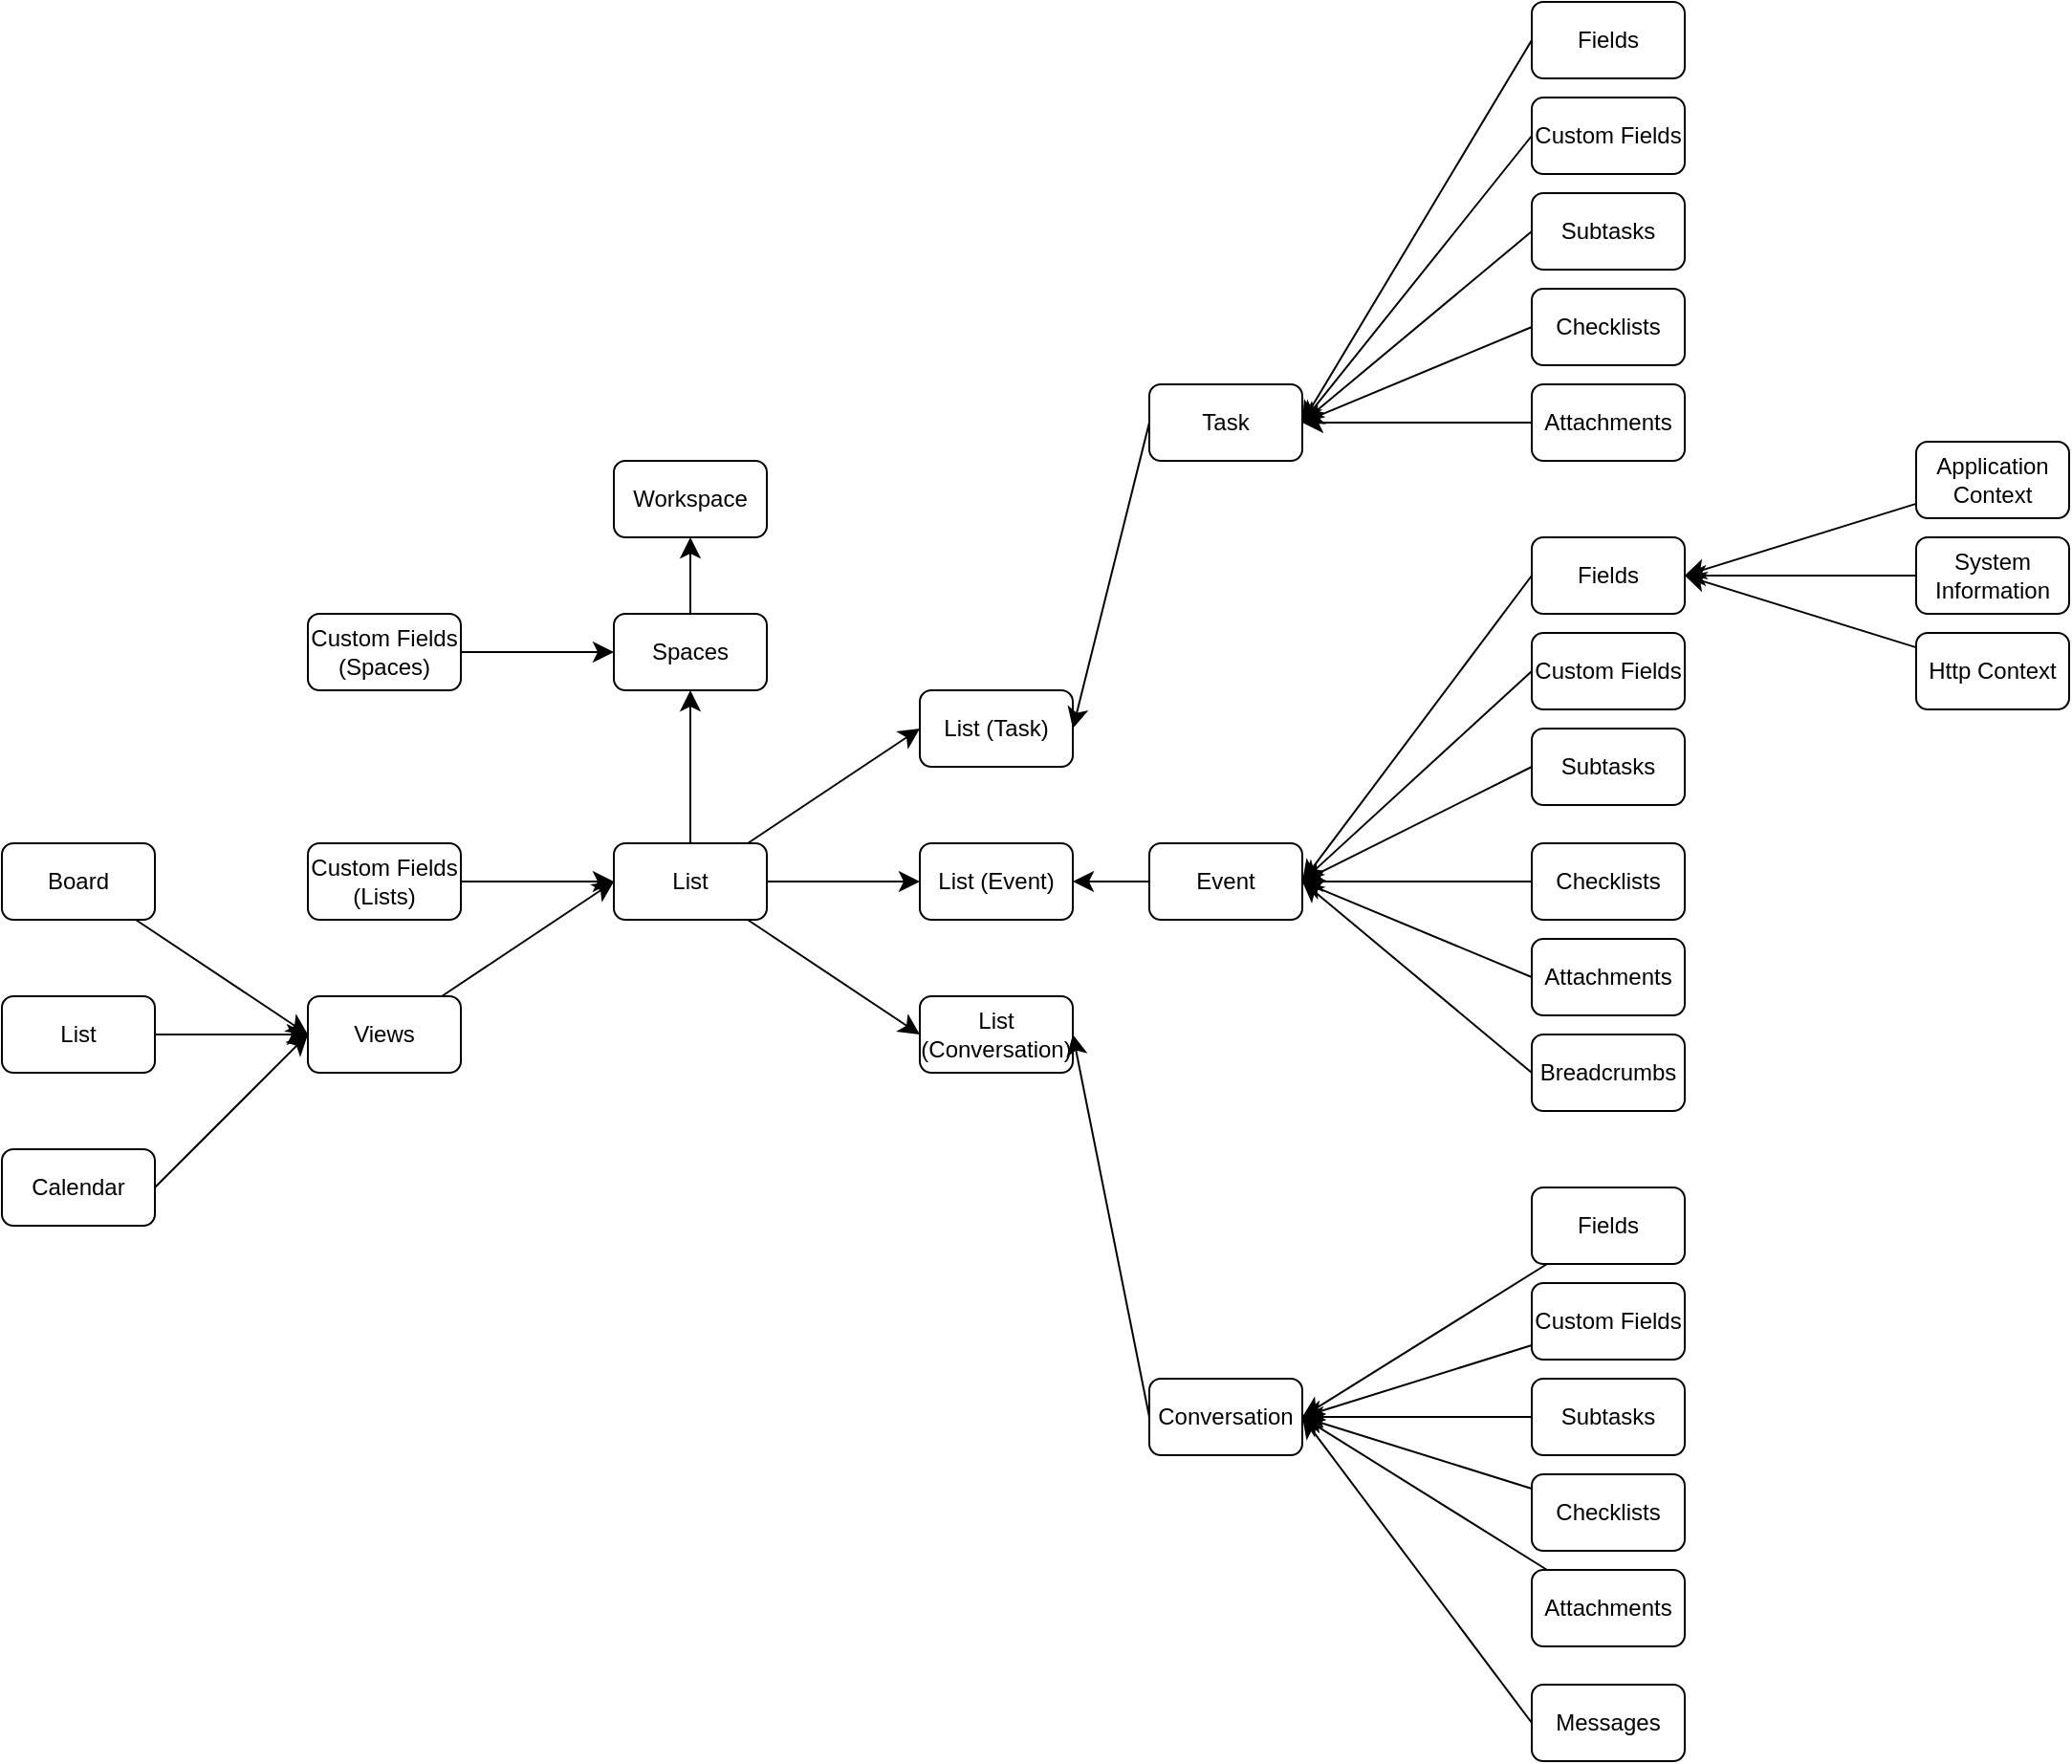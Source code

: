 <mxfile version="24.7.5" pages="2">
  <diagram name="microservice" id="yHiPSUOWMx64FFAEh2TY">
    <mxGraphModel dx="836" dy="555" grid="1" gridSize="10" guides="1" tooltips="1" connect="1" arrows="1" fold="1" page="1" pageScale="1" pageWidth="827" pageHeight="1169" background="none" math="0" shadow="0">
      <root>
        <mxCell id="0" />
        <mxCell id="1" parent="0" />
        <mxCell id="8cQgX7ALjEEfwTQjIhbu-21" style="edgeStyle=none;curved=1;rounded=0;orthogonalLoop=1;jettySize=auto;html=1;entryX=0.5;entryY=1;entryDx=0;entryDy=0;fontSize=12;startSize=8;endSize=8;" parent="1" source="8cQgX7ALjEEfwTQjIhbu-19" target="8cQgX7ALjEEfwTQjIhbu-20" edge="1">
          <mxGeometry relative="1" as="geometry" />
        </mxCell>
        <mxCell id="8cQgX7ALjEEfwTQjIhbu-19" value="Spaces" style="rounded=1;whiteSpace=wrap;html=1;" parent="1" vertex="1">
          <mxGeometry x="400" y="420" width="80" height="40" as="geometry" />
        </mxCell>
        <mxCell id="8cQgX7ALjEEfwTQjIhbu-20" value="Workspace" style="rounded=1;whiteSpace=wrap;html=1;" parent="1" vertex="1">
          <mxGeometry x="400" y="340" width="80" height="40" as="geometry" />
        </mxCell>
        <mxCell id="8cQgX7ALjEEfwTQjIhbu-22" value="List (Task)" style="rounded=1;whiteSpace=wrap;html=1;" parent="1" vertex="1">
          <mxGeometry x="560" y="460" width="80" height="40" as="geometry" />
        </mxCell>
        <mxCell id="8cQgX7ALjEEfwTQjIhbu-64" style="edgeStyle=none;curved=1;rounded=0;orthogonalLoop=1;jettySize=auto;html=1;entryX=0;entryY=0.5;entryDx=0;entryDy=0;fontSize=12;startSize=8;endSize=8;" parent="1" source="8cQgX7ALjEEfwTQjIhbu-25" target="8cQgX7ALjEEfwTQjIhbu-40" edge="1">
          <mxGeometry relative="1" as="geometry" />
        </mxCell>
        <mxCell id="8cQgX7ALjEEfwTQjIhbu-25" value="Views" style="rounded=1;whiteSpace=wrap;html=1;" parent="1" vertex="1">
          <mxGeometry x="240" y="620" width="80" height="40" as="geometry" />
        </mxCell>
        <mxCell id="8cQgX7ALjEEfwTQjIhbu-57" style="edgeStyle=none;curved=1;rounded=0;orthogonalLoop=1;jettySize=auto;html=1;fontSize=12;startSize=8;endSize=8;" parent="1" source="8cQgX7ALjEEfwTQjIhbu-27" target="8cQgX7ALjEEfwTQjIhbu-40" edge="1">
          <mxGeometry relative="1" as="geometry" />
        </mxCell>
        <mxCell id="8cQgX7ALjEEfwTQjIhbu-27" value="Custom Fields (Lists)" style="rounded=1;whiteSpace=wrap;html=1;" parent="1" vertex="1">
          <mxGeometry x="240" y="540" width="80" height="40" as="geometry" />
        </mxCell>
        <mxCell id="8cQgX7ALjEEfwTQjIhbu-37" value="List (Event)" style="rounded=1;whiteSpace=wrap;html=1;" parent="1" vertex="1">
          <mxGeometry x="560" y="540" width="80" height="40" as="geometry" />
        </mxCell>
        <mxCell id="8cQgX7ALjEEfwTQjIhbu-38" value="List (Conversation)" style="rounded=1;whiteSpace=wrap;html=1;" parent="1" vertex="1">
          <mxGeometry x="560" y="620" width="80" height="40" as="geometry" />
        </mxCell>
        <mxCell id="8cQgX7ALjEEfwTQjIhbu-41" style="edgeStyle=none;curved=1;rounded=0;orthogonalLoop=1;jettySize=auto;html=1;fontSize=12;startSize=8;endSize=8;" parent="1" source="8cQgX7ALjEEfwTQjIhbu-40" target="8cQgX7ALjEEfwTQjIhbu-19" edge="1">
          <mxGeometry relative="1" as="geometry" />
        </mxCell>
        <mxCell id="8cQgX7ALjEEfwTQjIhbu-42" style="edgeStyle=none;curved=1;rounded=0;orthogonalLoop=1;jettySize=auto;html=1;entryX=0;entryY=0.5;entryDx=0;entryDy=0;fontSize=12;startSize=8;endSize=8;" parent="1" source="8cQgX7ALjEEfwTQjIhbu-40" target="8cQgX7ALjEEfwTQjIhbu-22" edge="1">
          <mxGeometry relative="1" as="geometry" />
        </mxCell>
        <mxCell id="8cQgX7ALjEEfwTQjIhbu-43" style="edgeStyle=none;curved=1;rounded=0;orthogonalLoop=1;jettySize=auto;html=1;fontSize=12;startSize=8;endSize=8;" parent="1" source="8cQgX7ALjEEfwTQjIhbu-40" target="8cQgX7ALjEEfwTQjIhbu-37" edge="1">
          <mxGeometry relative="1" as="geometry" />
        </mxCell>
        <mxCell id="8cQgX7ALjEEfwTQjIhbu-44" style="edgeStyle=none;curved=1;rounded=0;orthogonalLoop=1;jettySize=auto;html=1;entryX=0;entryY=0.5;entryDx=0;entryDy=0;fontSize=12;startSize=8;endSize=8;" parent="1" source="8cQgX7ALjEEfwTQjIhbu-40" target="8cQgX7ALjEEfwTQjIhbu-38" edge="1">
          <mxGeometry relative="1" as="geometry" />
        </mxCell>
        <mxCell id="8cQgX7ALjEEfwTQjIhbu-40" value="List" style="rounded=1;whiteSpace=wrap;html=1;" parent="1" vertex="1">
          <mxGeometry x="400" y="540" width="80" height="40" as="geometry" />
        </mxCell>
        <mxCell id="8cQgX7ALjEEfwTQjIhbu-60" style="edgeStyle=none;curved=1;rounded=0;orthogonalLoop=1;jettySize=auto;html=1;entryX=0;entryY=0.5;entryDx=0;entryDy=0;fontSize=12;startSize=8;endSize=8;" parent="1" source="8cQgX7ALjEEfwTQjIhbu-50" target="8cQgX7ALjEEfwTQjIhbu-25" edge="1">
          <mxGeometry relative="1" as="geometry" />
        </mxCell>
        <mxCell id="8cQgX7ALjEEfwTQjIhbu-50" value="List" style="rounded=1;whiteSpace=wrap;html=1;" parent="1" vertex="1">
          <mxGeometry x="80" y="620" width="80" height="40" as="geometry" />
        </mxCell>
        <mxCell id="8cQgX7ALjEEfwTQjIhbu-59" value="" style="edgeStyle=none;curved=1;rounded=0;orthogonalLoop=1;jettySize=auto;html=1;fontSize=12;startSize=8;endSize=8;entryX=0;entryY=0.5;entryDx=0;entryDy=0;" parent="1" source="8cQgX7ALjEEfwTQjIhbu-51" target="8cQgX7ALjEEfwTQjIhbu-25" edge="1">
          <mxGeometry relative="1" as="geometry" />
        </mxCell>
        <mxCell id="8cQgX7ALjEEfwTQjIhbu-51" value="Board" style="rounded=1;whiteSpace=wrap;html=1;" parent="1" vertex="1">
          <mxGeometry x="80" y="540" width="80" height="40" as="geometry" />
        </mxCell>
        <mxCell id="8cQgX7ALjEEfwTQjIhbu-63" style="edgeStyle=none;curved=1;rounded=0;orthogonalLoop=1;jettySize=auto;html=1;entryX=0;entryY=0.5;entryDx=0;entryDy=0;fontSize=12;startSize=8;endSize=8;exitX=1;exitY=0.5;exitDx=0;exitDy=0;" parent="1" source="8cQgX7ALjEEfwTQjIhbu-62" target="8cQgX7ALjEEfwTQjIhbu-25" edge="1">
          <mxGeometry relative="1" as="geometry" />
        </mxCell>
        <mxCell id="8cQgX7ALjEEfwTQjIhbu-62" value="Calendar" style="rounded=1;whiteSpace=wrap;html=1;" parent="1" vertex="1">
          <mxGeometry x="80" y="700" width="80" height="40" as="geometry" />
        </mxCell>
        <mxCell id="8cQgX7ALjEEfwTQjIhbu-66" style="edgeStyle=none;curved=1;rounded=0;orthogonalLoop=1;jettySize=auto;html=1;fontSize=12;startSize=8;endSize=8;" parent="1" source="8cQgX7ALjEEfwTQjIhbu-65" target="8cQgX7ALjEEfwTQjIhbu-19" edge="1">
          <mxGeometry relative="1" as="geometry" />
        </mxCell>
        <mxCell id="8cQgX7ALjEEfwTQjIhbu-65" value="Custom Fields (Spaces)" style="rounded=1;whiteSpace=wrap;html=1;" parent="1" vertex="1">
          <mxGeometry x="240" y="420" width="80" height="40" as="geometry" />
        </mxCell>
        <mxCell id="8cQgX7ALjEEfwTQjIhbu-68" style="edgeStyle=none;curved=1;rounded=0;orthogonalLoop=1;jettySize=auto;html=1;entryX=1;entryY=0.5;entryDx=0;entryDy=0;fontSize=12;startSize=8;endSize=8;exitX=0;exitY=0.5;exitDx=0;exitDy=0;" parent="1" source="8cQgX7ALjEEfwTQjIhbu-67" target="8cQgX7ALjEEfwTQjIhbu-22" edge="1">
          <mxGeometry relative="1" as="geometry" />
        </mxCell>
        <mxCell id="8cQgX7ALjEEfwTQjIhbu-67" value="Task" style="rounded=1;whiteSpace=wrap;html=1;" parent="1" vertex="1">
          <mxGeometry x="680" y="300" width="80" height="40" as="geometry" />
        </mxCell>
        <mxCell id="8cQgX7ALjEEfwTQjIhbu-70" style="edgeStyle=none;curved=1;rounded=0;orthogonalLoop=1;jettySize=auto;html=1;entryX=1;entryY=0.5;entryDx=0;entryDy=0;fontSize=12;startSize=8;endSize=8;" parent="1" source="8cQgX7ALjEEfwTQjIhbu-69" target="8cQgX7ALjEEfwTQjIhbu-37" edge="1">
          <mxGeometry relative="1" as="geometry" />
        </mxCell>
        <mxCell id="8cQgX7ALjEEfwTQjIhbu-69" value="Event" style="rounded=1;whiteSpace=wrap;html=1;" parent="1" vertex="1">
          <mxGeometry x="680" y="540" width="80" height="40" as="geometry" />
        </mxCell>
        <mxCell id="8cQgX7ALjEEfwTQjIhbu-72" style="edgeStyle=none;curved=1;rounded=0;orthogonalLoop=1;jettySize=auto;html=1;entryX=1;entryY=0.5;entryDx=0;entryDy=0;fontSize=12;startSize=8;endSize=8;exitX=0;exitY=0.5;exitDx=0;exitDy=0;" parent="1" source="8cQgX7ALjEEfwTQjIhbu-114" target="8cQgX7ALjEEfwTQjIhbu-38" edge="1">
          <mxGeometry relative="1" as="geometry">
            <mxPoint x="680" y="800" as="sourcePoint" />
          </mxGeometry>
        </mxCell>
        <mxCell id="8cQgX7ALjEEfwTQjIhbu-74" style="edgeStyle=none;curved=1;rounded=0;orthogonalLoop=1;jettySize=auto;html=1;entryX=1;entryY=0.5;entryDx=0;entryDy=0;fontSize=12;startSize=8;endSize=8;exitX=0;exitY=0.5;exitDx=0;exitDy=0;" parent="1" source="8cQgX7ALjEEfwTQjIhbu-73" target="8cQgX7ALjEEfwTQjIhbu-67" edge="1">
          <mxGeometry relative="1" as="geometry" />
        </mxCell>
        <mxCell id="8cQgX7ALjEEfwTQjIhbu-73" value="Fields" style="rounded=1;whiteSpace=wrap;html=1;" parent="1" vertex="1">
          <mxGeometry x="880" y="100" width="80" height="40" as="geometry" />
        </mxCell>
        <mxCell id="8cQgX7ALjEEfwTQjIhbu-76" style="edgeStyle=none;curved=1;rounded=0;orthogonalLoop=1;jettySize=auto;html=1;entryX=1;entryY=0.5;entryDx=0;entryDy=0;fontSize=12;startSize=8;endSize=8;exitX=0;exitY=0.5;exitDx=0;exitDy=0;" parent="1" source="8cQgX7ALjEEfwTQjIhbu-75" target="8cQgX7ALjEEfwTQjIhbu-67" edge="1">
          <mxGeometry relative="1" as="geometry" />
        </mxCell>
        <mxCell id="8cQgX7ALjEEfwTQjIhbu-75" value="Custom Fields" style="rounded=1;whiteSpace=wrap;html=1;" parent="1" vertex="1">
          <mxGeometry x="880" y="150" width="80" height="40" as="geometry" />
        </mxCell>
        <mxCell id="8cQgX7ALjEEfwTQjIhbu-79" style="edgeStyle=none;curved=1;rounded=0;orthogonalLoop=1;jettySize=auto;html=1;entryX=1;entryY=0.5;entryDx=0;entryDy=0;fontSize=12;startSize=8;endSize=8;exitX=0;exitY=0.5;exitDx=0;exitDy=0;" parent="1" source="8cQgX7ALjEEfwTQjIhbu-77" target="8cQgX7ALjEEfwTQjIhbu-67" edge="1">
          <mxGeometry relative="1" as="geometry" />
        </mxCell>
        <mxCell id="8cQgX7ALjEEfwTQjIhbu-77" value="Subtasks" style="rounded=1;whiteSpace=wrap;html=1;" parent="1" vertex="1">
          <mxGeometry x="880" y="200" width="80" height="40" as="geometry" />
        </mxCell>
        <mxCell id="8cQgX7ALjEEfwTQjIhbu-80" style="edgeStyle=none;curved=1;rounded=0;orthogonalLoop=1;jettySize=auto;html=1;entryX=1;entryY=0.5;entryDx=0;entryDy=0;fontSize=12;startSize=8;endSize=8;exitX=0;exitY=0.5;exitDx=0;exitDy=0;" parent="1" source="8cQgX7ALjEEfwTQjIhbu-78" target="8cQgX7ALjEEfwTQjIhbu-67" edge="1">
          <mxGeometry relative="1" as="geometry" />
        </mxCell>
        <mxCell id="8cQgX7ALjEEfwTQjIhbu-78" value="Checklists" style="rounded=1;whiteSpace=wrap;html=1;" parent="1" vertex="1">
          <mxGeometry x="880" y="250" width="80" height="40" as="geometry" />
        </mxCell>
        <mxCell id="8cQgX7ALjEEfwTQjIhbu-82" style="edgeStyle=none;curved=1;rounded=0;orthogonalLoop=1;jettySize=auto;html=1;entryX=1;entryY=0.5;entryDx=0;entryDy=0;fontSize=12;startSize=8;endSize=8;exitX=0;exitY=0.5;exitDx=0;exitDy=0;" parent="1" source="8cQgX7ALjEEfwTQjIhbu-81" target="8cQgX7ALjEEfwTQjIhbu-67" edge="1">
          <mxGeometry relative="1" as="geometry" />
        </mxCell>
        <mxCell id="8cQgX7ALjEEfwTQjIhbu-81" value="Attachments" style="rounded=1;whiteSpace=wrap;html=1;" parent="1" vertex="1">
          <mxGeometry x="880" y="300" width="80" height="40" as="geometry" />
        </mxCell>
        <mxCell id="8cQgX7ALjEEfwTQjIhbu-103" style="edgeStyle=none;curved=1;rounded=0;orthogonalLoop=1;jettySize=auto;html=1;entryX=1;entryY=0.5;entryDx=0;entryDy=0;fontSize=12;startSize=8;endSize=8;exitX=0;exitY=0.5;exitDx=0;exitDy=0;" parent="1" source="8cQgX7ALjEEfwTQjIhbu-93" target="8cQgX7ALjEEfwTQjIhbu-69" edge="1">
          <mxGeometry relative="1" as="geometry" />
        </mxCell>
        <mxCell id="8cQgX7ALjEEfwTQjIhbu-93" value="Fields" style="rounded=1;whiteSpace=wrap;html=1;" parent="1" vertex="1">
          <mxGeometry x="880" y="380" width="80" height="40" as="geometry" />
        </mxCell>
        <mxCell id="8cQgX7ALjEEfwTQjIhbu-99" style="edgeStyle=none;curved=1;rounded=0;orthogonalLoop=1;jettySize=auto;html=1;entryX=1;entryY=0.5;entryDx=0;entryDy=0;fontSize=12;startSize=8;endSize=8;exitX=0;exitY=0.5;exitDx=0;exitDy=0;" parent="1" source="8cQgX7ALjEEfwTQjIhbu-94" target="8cQgX7ALjEEfwTQjIhbu-69" edge="1">
          <mxGeometry relative="1" as="geometry" />
        </mxCell>
        <mxCell id="8cQgX7ALjEEfwTQjIhbu-94" value="Custom Fields" style="rounded=1;whiteSpace=wrap;html=1;" parent="1" vertex="1">
          <mxGeometry x="880" y="430" width="80" height="40" as="geometry" />
        </mxCell>
        <mxCell id="8cQgX7ALjEEfwTQjIhbu-98" style="edgeStyle=none;curved=1;rounded=0;orthogonalLoop=1;jettySize=auto;html=1;fontSize=12;startSize=8;endSize=8;entryX=1;entryY=0.5;entryDx=0;entryDy=0;exitX=0;exitY=0.5;exitDx=0;exitDy=0;" parent="1" source="8cQgX7ALjEEfwTQjIhbu-95" target="8cQgX7ALjEEfwTQjIhbu-69" edge="1">
          <mxGeometry relative="1" as="geometry" />
        </mxCell>
        <mxCell id="8cQgX7ALjEEfwTQjIhbu-95" value="Subtasks" style="rounded=1;whiteSpace=wrap;html=1;" parent="1" vertex="1">
          <mxGeometry x="880" y="480" width="80" height="40" as="geometry" />
        </mxCell>
        <mxCell id="8cQgX7ALjEEfwTQjIhbu-101" style="edgeStyle=none;curved=1;rounded=0;orthogonalLoop=1;jettySize=auto;html=1;entryX=1;entryY=0.5;entryDx=0;entryDy=0;fontSize=12;startSize=8;endSize=8;" parent="1" source="8cQgX7ALjEEfwTQjIhbu-96" target="8cQgX7ALjEEfwTQjIhbu-69" edge="1">
          <mxGeometry relative="1" as="geometry" />
        </mxCell>
        <mxCell id="8cQgX7ALjEEfwTQjIhbu-96" value="Checklists" style="rounded=1;whiteSpace=wrap;html=1;" parent="1" vertex="1">
          <mxGeometry x="880" y="540" width="80" height="40" as="geometry" />
        </mxCell>
        <mxCell id="8cQgX7ALjEEfwTQjIhbu-102" style="edgeStyle=none;curved=1;rounded=0;orthogonalLoop=1;jettySize=auto;html=1;entryX=1;entryY=0.5;entryDx=0;entryDy=0;fontSize=12;startSize=8;endSize=8;exitX=0;exitY=0.5;exitDx=0;exitDy=0;" parent="1" source="8cQgX7ALjEEfwTQjIhbu-97" target="8cQgX7ALjEEfwTQjIhbu-69" edge="1">
          <mxGeometry relative="1" as="geometry" />
        </mxCell>
        <mxCell id="8cQgX7ALjEEfwTQjIhbu-97" value="Attachments" style="rounded=1;whiteSpace=wrap;html=1;" parent="1" vertex="1">
          <mxGeometry x="880" y="590" width="80" height="40" as="geometry" />
        </mxCell>
        <mxCell id="8cQgX7ALjEEfwTQjIhbu-114" value="Conversation" style="rounded=1;whiteSpace=wrap;html=1;" parent="1" vertex="1">
          <mxGeometry x="680" y="820" width="80" height="40" as="geometry" />
        </mxCell>
        <mxCell id="8cQgX7ALjEEfwTQjIhbu-115" style="edgeStyle=none;curved=1;rounded=0;orthogonalLoop=1;jettySize=auto;html=1;entryX=1;entryY=0.5;entryDx=0;entryDy=0;fontSize=12;startSize=8;endSize=8;" parent="1" source="8cQgX7ALjEEfwTQjIhbu-116" target="8cQgX7ALjEEfwTQjIhbu-114" edge="1">
          <mxGeometry relative="1" as="geometry" />
        </mxCell>
        <mxCell id="8cQgX7ALjEEfwTQjIhbu-116" value="Fields" style="rounded=1;whiteSpace=wrap;html=1;" parent="1" vertex="1">
          <mxGeometry x="880" y="720" width="80" height="40" as="geometry" />
        </mxCell>
        <mxCell id="8cQgX7ALjEEfwTQjIhbu-117" style="edgeStyle=none;curved=1;rounded=0;orthogonalLoop=1;jettySize=auto;html=1;entryX=1;entryY=0.5;entryDx=0;entryDy=0;fontSize=12;startSize=8;endSize=8;" parent="1" source="8cQgX7ALjEEfwTQjIhbu-118" target="8cQgX7ALjEEfwTQjIhbu-114" edge="1">
          <mxGeometry relative="1" as="geometry" />
        </mxCell>
        <mxCell id="8cQgX7ALjEEfwTQjIhbu-118" value="Custom Fields" style="rounded=1;whiteSpace=wrap;html=1;" parent="1" vertex="1">
          <mxGeometry x="880" y="770" width="80" height="40" as="geometry" />
        </mxCell>
        <mxCell id="8cQgX7ALjEEfwTQjIhbu-119" style="edgeStyle=none;curved=1;rounded=0;orthogonalLoop=1;jettySize=auto;html=1;fontSize=12;startSize=8;endSize=8;" parent="1" source="8cQgX7ALjEEfwTQjIhbu-120" target="8cQgX7ALjEEfwTQjIhbu-114" edge="1">
          <mxGeometry relative="1" as="geometry" />
        </mxCell>
        <mxCell id="8cQgX7ALjEEfwTQjIhbu-120" value="Subtasks" style="rounded=1;whiteSpace=wrap;html=1;" parent="1" vertex="1">
          <mxGeometry x="880" y="820" width="80" height="40" as="geometry" />
        </mxCell>
        <mxCell id="8cQgX7ALjEEfwTQjIhbu-121" style="edgeStyle=none;curved=1;rounded=0;orthogonalLoop=1;jettySize=auto;html=1;entryX=1;entryY=0.5;entryDx=0;entryDy=0;fontSize=12;startSize=8;endSize=8;" parent="1" source="8cQgX7ALjEEfwTQjIhbu-122" target="8cQgX7ALjEEfwTQjIhbu-114" edge="1">
          <mxGeometry relative="1" as="geometry" />
        </mxCell>
        <mxCell id="8cQgX7ALjEEfwTQjIhbu-122" value="Checklists" style="rounded=1;whiteSpace=wrap;html=1;" parent="1" vertex="1">
          <mxGeometry x="880" y="870" width="80" height="40" as="geometry" />
        </mxCell>
        <mxCell id="8cQgX7ALjEEfwTQjIhbu-123" style="edgeStyle=none;curved=1;rounded=0;orthogonalLoop=1;jettySize=auto;html=1;entryX=1;entryY=0.5;entryDx=0;entryDy=0;fontSize=12;startSize=8;endSize=8;" parent="1" source="8cQgX7ALjEEfwTQjIhbu-124" target="8cQgX7ALjEEfwTQjIhbu-114" edge="1">
          <mxGeometry relative="1" as="geometry" />
        </mxCell>
        <mxCell id="8cQgX7ALjEEfwTQjIhbu-124" value="Attachments" style="rounded=1;whiteSpace=wrap;html=1;" parent="1" vertex="1">
          <mxGeometry x="880" y="920" width="80" height="40" as="geometry" />
        </mxCell>
        <mxCell id="8cQgX7ALjEEfwTQjIhbu-133" style="edgeStyle=none;curved=1;rounded=0;orthogonalLoop=1;jettySize=auto;html=1;entryX=1;entryY=0.5;entryDx=0;entryDy=0;fontSize=12;startSize=8;endSize=8;exitX=0;exitY=0.5;exitDx=0;exitDy=0;" parent="1" source="8cQgX7ALjEEfwTQjIhbu-125" target="8cQgX7ALjEEfwTQjIhbu-69" edge="1">
          <mxGeometry relative="1" as="geometry" />
        </mxCell>
        <mxCell id="8cQgX7ALjEEfwTQjIhbu-125" value="Breadcrumbs" style="rounded=1;whiteSpace=wrap;html=1;" parent="1" vertex="1">
          <mxGeometry x="880" y="640" width="80" height="40" as="geometry" />
        </mxCell>
        <mxCell id="8cQgX7ALjEEfwTQjIhbu-134" style="edgeStyle=none;curved=1;rounded=0;orthogonalLoop=1;jettySize=auto;html=1;entryX=1;entryY=0.5;entryDx=0;entryDy=0;fontSize=12;startSize=8;endSize=8;" parent="1" source="8cQgX7ALjEEfwTQjIhbu-126" target="8cQgX7ALjEEfwTQjIhbu-93" edge="1">
          <mxGeometry relative="1" as="geometry" />
        </mxCell>
        <mxCell id="8cQgX7ALjEEfwTQjIhbu-126" value="Application Context" style="rounded=1;whiteSpace=wrap;html=1;" parent="1" vertex="1">
          <mxGeometry x="1081" y="330" width="80" height="40" as="geometry" />
        </mxCell>
        <mxCell id="8cQgX7ALjEEfwTQjIhbu-135" style="edgeStyle=none;curved=1;rounded=0;orthogonalLoop=1;jettySize=auto;html=1;entryX=1;entryY=0.5;entryDx=0;entryDy=0;fontSize=12;startSize=8;endSize=8;" parent="1" source="8cQgX7ALjEEfwTQjIhbu-127" target="8cQgX7ALjEEfwTQjIhbu-93" edge="1">
          <mxGeometry relative="1" as="geometry" />
        </mxCell>
        <mxCell id="8cQgX7ALjEEfwTQjIhbu-127" value="System Information" style="rounded=1;whiteSpace=wrap;html=1;" parent="1" vertex="1">
          <mxGeometry x="1081" y="380" width="80" height="40" as="geometry" />
        </mxCell>
        <mxCell id="8cQgX7ALjEEfwTQjIhbu-136" style="edgeStyle=none;curved=1;rounded=0;orthogonalLoop=1;jettySize=auto;html=1;entryX=1;entryY=0.5;entryDx=0;entryDy=0;fontSize=12;startSize=8;endSize=8;" parent="1" source="8cQgX7ALjEEfwTQjIhbu-128" target="8cQgX7ALjEEfwTQjIhbu-93" edge="1">
          <mxGeometry relative="1" as="geometry" />
        </mxCell>
        <mxCell id="8cQgX7ALjEEfwTQjIhbu-128" value="Http Context" style="rounded=1;whiteSpace=wrap;html=1;" parent="1" vertex="1">
          <mxGeometry x="1081" y="430" width="80" height="40" as="geometry" />
        </mxCell>
        <mxCell id="8cQgX7ALjEEfwTQjIhbu-138" style="edgeStyle=none;curved=1;rounded=0;orthogonalLoop=1;jettySize=auto;html=1;entryX=1;entryY=0.5;entryDx=0;entryDy=0;fontSize=12;startSize=8;endSize=8;exitX=0;exitY=0.5;exitDx=0;exitDy=0;" parent="1" source="8cQgX7ALjEEfwTQjIhbu-137" target="8cQgX7ALjEEfwTQjIhbu-114" edge="1">
          <mxGeometry relative="1" as="geometry" />
        </mxCell>
        <mxCell id="8cQgX7ALjEEfwTQjIhbu-137" value="Messages" style="rounded=1;whiteSpace=wrap;html=1;" parent="1" vertex="1">
          <mxGeometry x="880" y="980" width="80" height="40" as="geometry" />
        </mxCell>
      </root>
    </mxGraphModel>
  </diagram>
  <diagram id="5ra7XCyEM8ukfgsdNScC" name="Authorization">
    <mxGraphModel dx="1282" dy="1386" grid="1" gridSize="10" guides="1" tooltips="1" connect="1" arrows="1" fold="1" page="0" pageScale="1" pageWidth="827" pageHeight="1169" math="0" shadow="0">
      <root>
        <mxCell id="0" />
        <mxCell id="1" parent="0" />
        <mxCell id="abAgErtAJ77JkwBj-Yqv-13" style="edgeStyle=none;curved=1;rounded=0;orthogonalLoop=1;jettySize=auto;html=1;entryX=0;entryY=0.5;entryDx=0;entryDy=0;fontSize=12;startSize=8;endSize=8;" parent="1" source="abAgErtAJ77JkwBj-Yqv-1" target="abAgErtAJ77JkwBj-Yqv-12" edge="1">
          <mxGeometry relative="1" as="geometry" />
        </mxCell>
        <mxCell id="abAgErtAJ77JkwBj-Yqv-1" value="Workspace 1" style="rounded=1;whiteSpace=wrap;html=1;fontSize=16;" parent="1" vertex="1">
          <mxGeometry x="-80" y="-40" width="120" height="40" as="geometry" />
        </mxCell>
        <mxCell id="abAgErtAJ77JkwBj-Yqv-15" style="edgeStyle=none;curved=1;rounded=0;orthogonalLoop=1;jettySize=auto;html=1;entryX=0;entryY=0.5;entryDx=0;entryDy=0;fontSize=12;startSize=8;endSize=8;" parent="1" source="abAgErtAJ77JkwBj-Yqv-2" target="abAgErtAJ77JkwBj-Yqv-14" edge="1">
          <mxGeometry relative="1" as="geometry" />
        </mxCell>
        <mxCell id="abAgErtAJ77JkwBj-Yqv-2" value="Workspace 2" style="rounded=1;whiteSpace=wrap;html=1;fontSize=16;" parent="1" vertex="1">
          <mxGeometry x="-80" y="40" width="120" height="40" as="geometry" />
        </mxCell>
        <mxCell id="abAgErtAJ77JkwBj-Yqv-17" style="edgeStyle=none;curved=1;rounded=0;orthogonalLoop=1;jettySize=auto;html=1;entryX=0;entryY=0.5;entryDx=0;entryDy=0;fontSize=12;startSize=8;endSize=8;" parent="1" source="abAgErtAJ77JkwBj-Yqv-3" target="abAgErtAJ77JkwBj-Yqv-16" edge="1">
          <mxGeometry relative="1" as="geometry" />
        </mxCell>
        <mxCell id="abAgErtAJ77JkwBj-Yqv-3" value="Workspace n" style="rounded=1;whiteSpace=wrap;html=1;fontSize=16;" parent="1" vertex="1">
          <mxGeometry x="-80" y="120" width="120" height="40" as="geometry" />
        </mxCell>
        <mxCell id="abAgErtAJ77JkwBj-Yqv-4" value="view" style="rounded=1;whiteSpace=wrap;html=1;fontSize=16;" parent="1" vertex="1">
          <mxGeometry x="170" y="-200" width="50" height="30" as="geometry" />
        </mxCell>
        <mxCell id="abAgErtAJ77JkwBj-Yqv-5" value="edit" style="rounded=1;whiteSpace=wrap;html=1;fontSize=16;" parent="1" vertex="1">
          <mxGeometry x="260" y="-200" width="50" height="30" as="geometry" />
        </mxCell>
        <mxCell id="abAgErtAJ77JkwBj-Yqv-6" value="delete" style="rounded=1;whiteSpace=wrap;html=1;fontSize=16;" parent="1" vertex="1">
          <mxGeometry x="160" y="-340" width="50" height="30" as="geometry" />
        </mxCell>
        <mxCell id="abAgErtAJ77JkwBj-Yqv-8" value="view" style="rounded=1;whiteSpace=wrap;html=1;fontSize=16;" parent="1" vertex="1">
          <mxGeometry x="-80" y="-250" width="50" height="30" as="geometry" />
        </mxCell>
        <mxCell id="abAgErtAJ77JkwBj-Yqv-9" value="edit" style="rounded=1;whiteSpace=wrap;html=1;fontSize=16;" parent="1" vertex="1">
          <mxGeometry x="-20" y="-250" width="50" height="30" as="geometry" />
        </mxCell>
        <mxCell id="abAgErtAJ77JkwBj-Yqv-10" value="delete" style="rounded=1;whiteSpace=wrap;html=1;fontSize=16;" parent="1" vertex="1">
          <mxGeometry x="40" y="-250" width="50" height="30" as="geometry" />
        </mxCell>
        <mxCell id="abAgErtAJ77JkwBj-Yqv-11" value="member" style="rounded=1;whiteSpace=wrap;html=1;fontSize=16;" parent="1" vertex="1">
          <mxGeometry x="80" y="-65" width="80" height="30" as="geometry" />
        </mxCell>
        <mxCell id="abAgErtAJ77JkwBj-Yqv-12" value="admin" style="rounded=1;whiteSpace=wrap;html=1;fontSize=16;" parent="1" vertex="1">
          <mxGeometry x="80" y="-35" width="80" height="30" as="geometry" />
        </mxCell>
        <mxCell id="abAgErtAJ77JkwBj-Yqv-14" value="admin" style="rounded=1;whiteSpace=wrap;html=1;fontSize=16;" parent="1" vertex="1">
          <mxGeometry x="80" y="45" width="80" height="30" as="geometry" />
        </mxCell>
        <mxCell id="abAgErtAJ77JkwBj-Yqv-16" value="admin" style="rounded=1;whiteSpace=wrap;html=1;fontSize=16;" parent="1" vertex="1">
          <mxGeometry x="80" y="125" width="80" height="30" as="geometry" />
        </mxCell>
        <mxCell id="abAgErtAJ77JkwBj-Yqv-18" value="member" style="rounded=1;whiteSpace=wrap;html=1;fontSize=16;" parent="1" vertex="1">
          <mxGeometry x="80" y="15" width="80" height="30" as="geometry" />
        </mxCell>
        <mxCell id="abAgErtAJ77JkwBj-Yqv-19" value="member" style="rounded=1;whiteSpace=wrap;html=1;fontSize=16;" parent="1" vertex="1">
          <mxGeometry x="80" y="95" width="80" height="30" as="geometry" />
        </mxCell>
        <mxCell id="abAgErtAJ77JkwBj-Yqv-21" style="edgeStyle=none;curved=1;rounded=0;orthogonalLoop=1;jettySize=auto;html=1;entryX=0.5;entryY=0;entryDx=0;entryDy=0;fontSize=12;startSize=8;endSize=8;" parent="1" source="abAgErtAJ77JkwBj-Yqv-20" target="abAgErtAJ77JkwBj-Yqv-4" edge="1">
          <mxGeometry relative="1" as="geometry" />
        </mxCell>
        <mxCell id="abAgErtAJ77JkwBj-Yqv-22" style="edgeStyle=none;curved=1;rounded=0;orthogonalLoop=1;jettySize=auto;html=1;entryX=0.5;entryY=0;entryDx=0;entryDy=0;fontSize=12;startSize=8;endSize=8;" parent="1" source="abAgErtAJ77JkwBj-Yqv-20" target="abAgErtAJ77JkwBj-Yqv-5" edge="1">
          <mxGeometry relative="1" as="geometry" />
        </mxCell>
        <mxCell id="abAgErtAJ77JkwBj-Yqv-20" value="member" style="rounded=1;whiteSpace=wrap;html=1;fontSize=16;" parent="1" vertex="1">
          <mxGeometry x="200" y="-270" width="80" height="30" as="geometry" />
        </mxCell>
        <mxCell id="abAgErtAJ77JkwBj-Yqv-24" style="edgeStyle=none;curved=1;rounded=0;orthogonalLoop=1;jettySize=auto;html=1;entryX=0.5;entryY=0;entryDx=0;entryDy=0;fontSize=12;startSize=8;endSize=8;" parent="1" source="abAgErtAJ77JkwBj-Yqv-23" target="abAgErtAJ77JkwBj-Yqv-6" edge="1">
          <mxGeometry relative="1" as="geometry" />
        </mxCell>
        <mxCell id="abAgErtAJ77JkwBj-Yqv-25" style="edgeStyle=none;curved=1;rounded=0;orthogonalLoop=1;jettySize=auto;html=1;entryX=0.5;entryY=0;entryDx=0;entryDy=0;fontSize=12;startSize=8;endSize=8;" parent="1" source="abAgErtAJ77JkwBj-Yqv-23" target="abAgErtAJ77JkwBj-Yqv-20" edge="1">
          <mxGeometry relative="1" as="geometry" />
        </mxCell>
        <mxCell id="abAgErtAJ77JkwBj-Yqv-23" value="admin" style="rounded=1;whiteSpace=wrap;html=1;fontSize=16;" parent="1" vertex="1">
          <mxGeometry x="200" y="-390" width="80" height="30" as="geometry" />
        </mxCell>
        <mxCell id="2eUppOLLmM-WNVJbQBpN-2" value="CoreWorkspaceController" style="rounded=1;whiteSpace=wrap;html=1;fontSize=16;" parent="1" vertex="1">
          <mxGeometry x="310" y="-40" width="250" height="40" as="geometry" />
        </mxCell>
        <mxCell id="2eUppOLLmM-WNVJbQBpN-3" value="WorkspaceController" style="rounded=1;whiteSpace=wrap;html=1;fontSize=16;" parent="1" vertex="1">
          <mxGeometry x="310" y="-120" width="250" height="40" as="geometry" />
        </mxCell>
        <mxCell id="2eUppOLLmM-WNVJbQBpN-4" value="Store" style="rounded=1;whiteSpace=wrap;html=1;fontSize=16;" parent="1" vertex="1">
          <mxGeometry x="600" y="-120" width="250" height="40" as="geometry" />
        </mxCell>
        <mxCell id="2eUppOLLmM-WNVJbQBpN-5" value="PostgresStore" style="rounded=1;whiteSpace=wrap;html=1;fontSize=16;" parent="1" vertex="1">
          <mxGeometry x="600" y="-40" width="250" height="40" as="geometry" />
        </mxCell>
        <mxCell id="nGj76DWxU6QdTMJWgKAG-3" value="" style="edgeStyle=none;curved=1;rounded=0;orthogonalLoop=1;jettySize=auto;html=1;fontSize=12;startSize=8;endSize=8;" edge="1" parent="1" source="nGj76DWxU6QdTMJWgKAG-1" target="nGj76DWxU6QdTMJWgKAG-2">
          <mxGeometry relative="1" as="geometry" />
        </mxCell>
        <mxCell id="nGj76DWxU6QdTMJWgKAG-1" value="User creates and account" style="rounded=1;whiteSpace=wrap;html=1;fontSize=16;" vertex="1" parent="1">
          <mxGeometry x="-280" y="-760" width="90" height="80" as="geometry" />
        </mxCell>
        <mxCell id="nGj76DWxU6QdTMJWgKAG-2" value="Default Workspace is created for the user" style="rounded=1;whiteSpace=wrap;html=1;fontSize=16;" vertex="1" parent="1">
          <mxGeometry x="-140" y="-760" width="90" height="80" as="geometry" />
        </mxCell>
      </root>
    </mxGraphModel>
  </diagram>
</mxfile>
